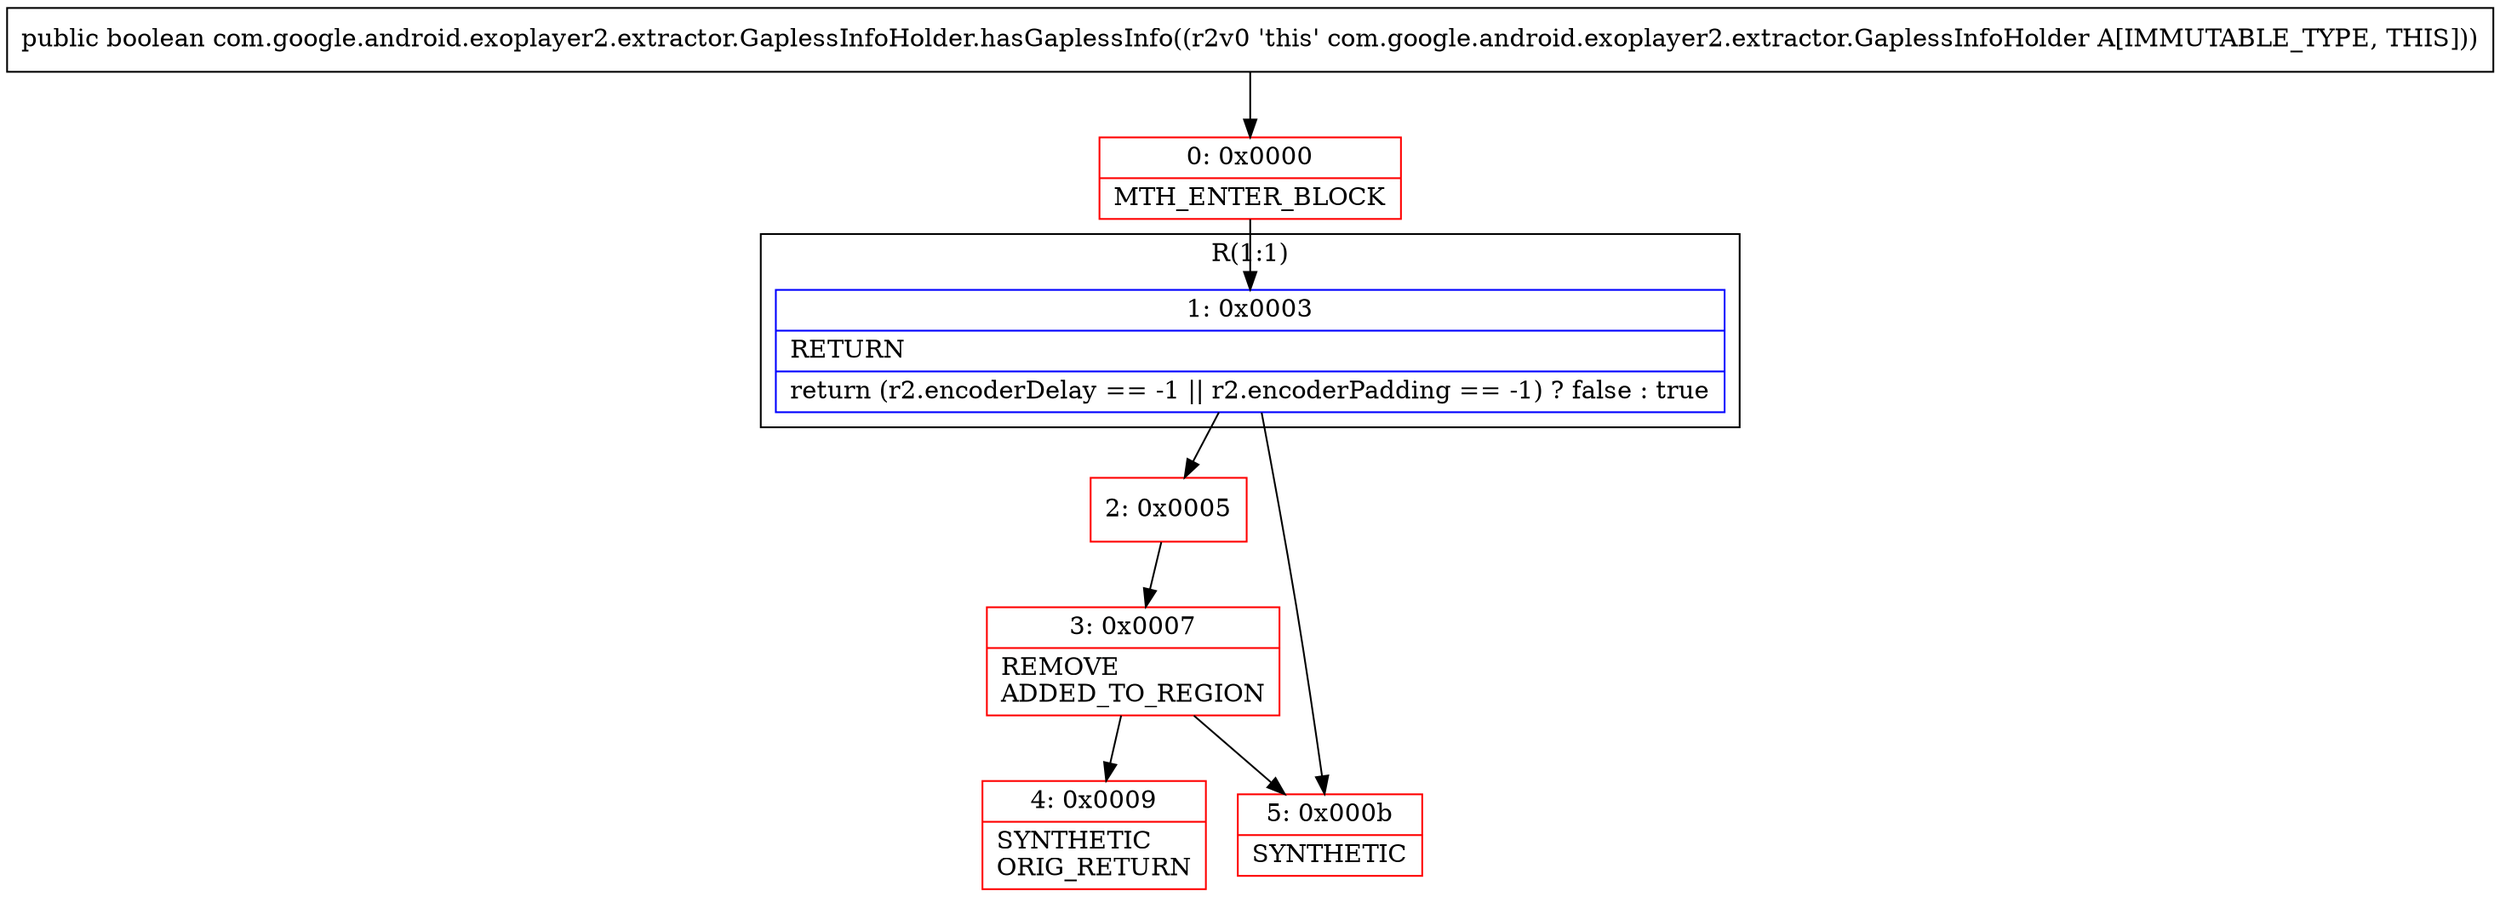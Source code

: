 digraph "CFG forcom.google.android.exoplayer2.extractor.GaplessInfoHolder.hasGaplessInfo()Z" {
subgraph cluster_Region_822267089 {
label = "R(1:1)";
node [shape=record,color=blue];
Node_1 [shape=record,label="{1\:\ 0x0003|RETURN\l|return (r2.encoderDelay == \-1 \|\| r2.encoderPadding == \-1) ? false : true\l}"];
}
Node_0 [shape=record,color=red,label="{0\:\ 0x0000|MTH_ENTER_BLOCK\l}"];
Node_2 [shape=record,color=red,label="{2\:\ 0x0005}"];
Node_3 [shape=record,color=red,label="{3\:\ 0x0007|REMOVE\lADDED_TO_REGION\l}"];
Node_4 [shape=record,color=red,label="{4\:\ 0x0009|SYNTHETIC\lORIG_RETURN\l}"];
Node_5 [shape=record,color=red,label="{5\:\ 0x000b|SYNTHETIC\l}"];
MethodNode[shape=record,label="{public boolean com.google.android.exoplayer2.extractor.GaplessInfoHolder.hasGaplessInfo((r2v0 'this' com.google.android.exoplayer2.extractor.GaplessInfoHolder A[IMMUTABLE_TYPE, THIS])) }"];
MethodNode -> Node_0;
Node_1 -> Node_2;
Node_1 -> Node_5;
Node_0 -> Node_1;
Node_2 -> Node_3;
Node_3 -> Node_4;
Node_3 -> Node_5;
}

